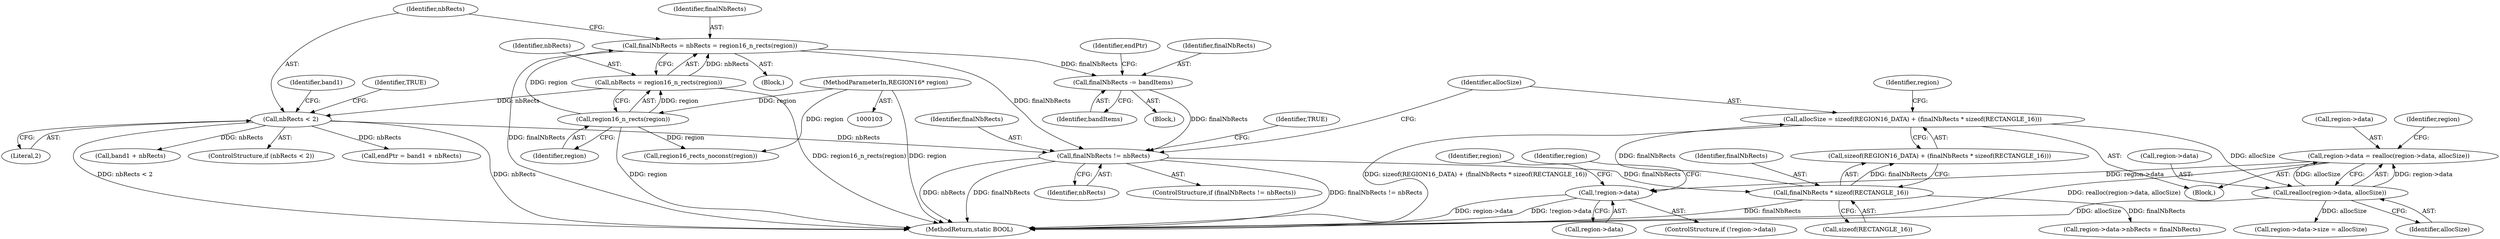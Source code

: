 digraph "0_FreeRDP_fc80ab45621bd966f70594c0b7393ec005a94007_1@pointer" {
"1000227" [label="(Call,region->data = realloc(region->data, allocSize))"];
"1000231" [label="(Call,realloc(region->data, allocSize))"];
"1000218" [label="(Call,allocSize = sizeof(REGION16_DATA) + (finalNbRects * sizeof(RECTANGLE_16)))"];
"1000223" [label="(Call,finalNbRects * sizeof(RECTANGLE_16))"];
"1000213" [label="(Call,finalNbRects != nbRects)"];
"1000200" [label="(Call,finalNbRects -= bandItems)"];
"1000115" [label="(Call,finalNbRects = nbRects = region16_n_rects(region))"];
"1000117" [label="(Call,nbRects = region16_n_rects(region))"];
"1000119" [label="(Call,region16_n_rects(region))"];
"1000104" [label="(MethodParameterIn,REGION16* region)"];
"1000122" [label="(Call,nbRects < 2)"];
"1000237" [label="(Call,!region->data)"];
"1000122" [label="(Call,nbRects < 2)"];
"1000117" [label="(Call,nbRects = region16_n_rects(region))"];
"1000236" [label="(ControlStructure,if (!region->data))"];
"1000116" [label="(Identifier,finalNbRects)"];
"1000118" [label="(Identifier,nbRects)"];
"1000266" [label="(MethodReturn,static BOOL)"];
"1000105" [label="(Block,)"];
"1000119" [label="(Call,region16_n_rects(region))"];
"1000128" [label="(Identifier,band1)"];
"1000216" [label="(Block,)"];
"1000231" [label="(Call,realloc(region->data, allocSize))"];
"1000133" [label="(Call,band1 + nbRects)"];
"1000235" [label="(Identifier,allocSize)"];
"1000121" [label="(ControlStructure,if (nbRects < 2))"];
"1000244" [label="(Identifier,region)"];
"1000120" [label="(Identifier,region)"];
"1000131" [label="(Call,endPtr = band1 + nbRects)"];
"1000253" [label="(Identifier,region)"];
"1000228" [label="(Call,region->data)"];
"1000213" [label="(Call,finalNbRects != nbRects)"];
"1000215" [label="(Identifier,nbRects)"];
"1000204" [label="(Identifier,endPtr)"];
"1000212" [label="(ControlStructure,if (finalNbRects != nbRects))"];
"1000257" [label="(Call,region->data->size = allocSize)"];
"1000229" [label="(Identifier,region)"];
"1000225" [label="(Call,sizeof(RECTANGLE_16))"];
"1000200" [label="(Call,finalNbRects -= bandItems)"];
"1000223" [label="(Call,finalNbRects * sizeof(RECTANGLE_16))"];
"1000220" [label="(Call,sizeof(REGION16_DATA) + (finalNbRects * sizeof(RECTANGLE_16)))"];
"1000104" [label="(MethodParameterIn,REGION16* region)"];
"1000239" [label="(Identifier,region)"];
"1000250" [label="(Call,region->data->nbRects = finalNbRects)"];
"1000265" [label="(Identifier,TRUE)"];
"1000238" [label="(Call,region->data)"];
"1000126" [label="(Identifier,TRUE)"];
"1000123" [label="(Identifier,nbRects)"];
"1000232" [label="(Call,region->data)"];
"1000115" [label="(Call,finalNbRects = nbRects = region16_n_rects(region))"];
"1000237" [label="(Call,!region->data)"];
"1000124" [label="(Literal,2)"];
"1000129" [label="(Call,region16_rects_noconst(region))"];
"1000202" [label="(Identifier,bandItems)"];
"1000219" [label="(Identifier,allocSize)"];
"1000224" [label="(Identifier,finalNbRects)"];
"1000201" [label="(Identifier,finalNbRects)"];
"1000163" [label="(Block,)"];
"1000218" [label="(Call,allocSize = sizeof(REGION16_DATA) + (finalNbRects * sizeof(RECTANGLE_16)))"];
"1000214" [label="(Identifier,finalNbRects)"];
"1000227" [label="(Call,region->data = realloc(region->data, allocSize))"];
"1000227" -> "1000216"  [label="AST: "];
"1000227" -> "1000231"  [label="CFG: "];
"1000228" -> "1000227"  [label="AST: "];
"1000231" -> "1000227"  [label="AST: "];
"1000239" -> "1000227"  [label="CFG: "];
"1000227" -> "1000266"  [label="DDG: realloc(region->data, allocSize)"];
"1000231" -> "1000227"  [label="DDG: region->data"];
"1000231" -> "1000227"  [label="DDG: allocSize"];
"1000227" -> "1000237"  [label="DDG: region->data"];
"1000231" -> "1000235"  [label="CFG: "];
"1000232" -> "1000231"  [label="AST: "];
"1000235" -> "1000231"  [label="AST: "];
"1000231" -> "1000266"  [label="DDG: allocSize"];
"1000218" -> "1000231"  [label="DDG: allocSize"];
"1000231" -> "1000257"  [label="DDG: allocSize"];
"1000218" -> "1000216"  [label="AST: "];
"1000218" -> "1000220"  [label="CFG: "];
"1000219" -> "1000218"  [label="AST: "];
"1000220" -> "1000218"  [label="AST: "];
"1000229" -> "1000218"  [label="CFG: "];
"1000218" -> "1000266"  [label="DDG: sizeof(REGION16_DATA) + (finalNbRects * sizeof(RECTANGLE_16))"];
"1000223" -> "1000218"  [label="DDG: finalNbRects"];
"1000223" -> "1000220"  [label="AST: "];
"1000223" -> "1000225"  [label="CFG: "];
"1000224" -> "1000223"  [label="AST: "];
"1000225" -> "1000223"  [label="AST: "];
"1000220" -> "1000223"  [label="CFG: "];
"1000223" -> "1000266"  [label="DDG: finalNbRects"];
"1000223" -> "1000220"  [label="DDG: finalNbRects"];
"1000213" -> "1000223"  [label="DDG: finalNbRects"];
"1000223" -> "1000250"  [label="DDG: finalNbRects"];
"1000213" -> "1000212"  [label="AST: "];
"1000213" -> "1000215"  [label="CFG: "];
"1000214" -> "1000213"  [label="AST: "];
"1000215" -> "1000213"  [label="AST: "];
"1000219" -> "1000213"  [label="CFG: "];
"1000265" -> "1000213"  [label="CFG: "];
"1000213" -> "1000266"  [label="DDG: finalNbRects"];
"1000213" -> "1000266"  [label="DDG: finalNbRects != nbRects"];
"1000213" -> "1000266"  [label="DDG: nbRects"];
"1000200" -> "1000213"  [label="DDG: finalNbRects"];
"1000115" -> "1000213"  [label="DDG: finalNbRects"];
"1000122" -> "1000213"  [label="DDG: nbRects"];
"1000200" -> "1000163"  [label="AST: "];
"1000200" -> "1000202"  [label="CFG: "];
"1000201" -> "1000200"  [label="AST: "];
"1000202" -> "1000200"  [label="AST: "];
"1000204" -> "1000200"  [label="CFG: "];
"1000115" -> "1000200"  [label="DDG: finalNbRects"];
"1000115" -> "1000105"  [label="AST: "];
"1000115" -> "1000117"  [label="CFG: "];
"1000116" -> "1000115"  [label="AST: "];
"1000117" -> "1000115"  [label="AST: "];
"1000123" -> "1000115"  [label="CFG: "];
"1000115" -> "1000266"  [label="DDG: finalNbRects"];
"1000117" -> "1000115"  [label="DDG: nbRects"];
"1000119" -> "1000115"  [label="DDG: region"];
"1000117" -> "1000119"  [label="CFG: "];
"1000118" -> "1000117"  [label="AST: "];
"1000119" -> "1000117"  [label="AST: "];
"1000117" -> "1000266"  [label="DDG: region16_n_rects(region)"];
"1000119" -> "1000117"  [label="DDG: region"];
"1000117" -> "1000122"  [label="DDG: nbRects"];
"1000119" -> "1000120"  [label="CFG: "];
"1000120" -> "1000119"  [label="AST: "];
"1000119" -> "1000266"  [label="DDG: region"];
"1000104" -> "1000119"  [label="DDG: region"];
"1000119" -> "1000129"  [label="DDG: region"];
"1000104" -> "1000103"  [label="AST: "];
"1000104" -> "1000266"  [label="DDG: region"];
"1000104" -> "1000129"  [label="DDG: region"];
"1000122" -> "1000121"  [label="AST: "];
"1000122" -> "1000124"  [label="CFG: "];
"1000123" -> "1000122"  [label="AST: "];
"1000124" -> "1000122"  [label="AST: "];
"1000126" -> "1000122"  [label="CFG: "];
"1000128" -> "1000122"  [label="CFG: "];
"1000122" -> "1000266"  [label="DDG: nbRects"];
"1000122" -> "1000266"  [label="DDG: nbRects < 2"];
"1000122" -> "1000131"  [label="DDG: nbRects"];
"1000122" -> "1000133"  [label="DDG: nbRects"];
"1000237" -> "1000236"  [label="AST: "];
"1000237" -> "1000238"  [label="CFG: "];
"1000238" -> "1000237"  [label="AST: "];
"1000244" -> "1000237"  [label="CFG: "];
"1000253" -> "1000237"  [label="CFG: "];
"1000237" -> "1000266"  [label="DDG: !region->data"];
"1000237" -> "1000266"  [label="DDG: region->data"];
}
